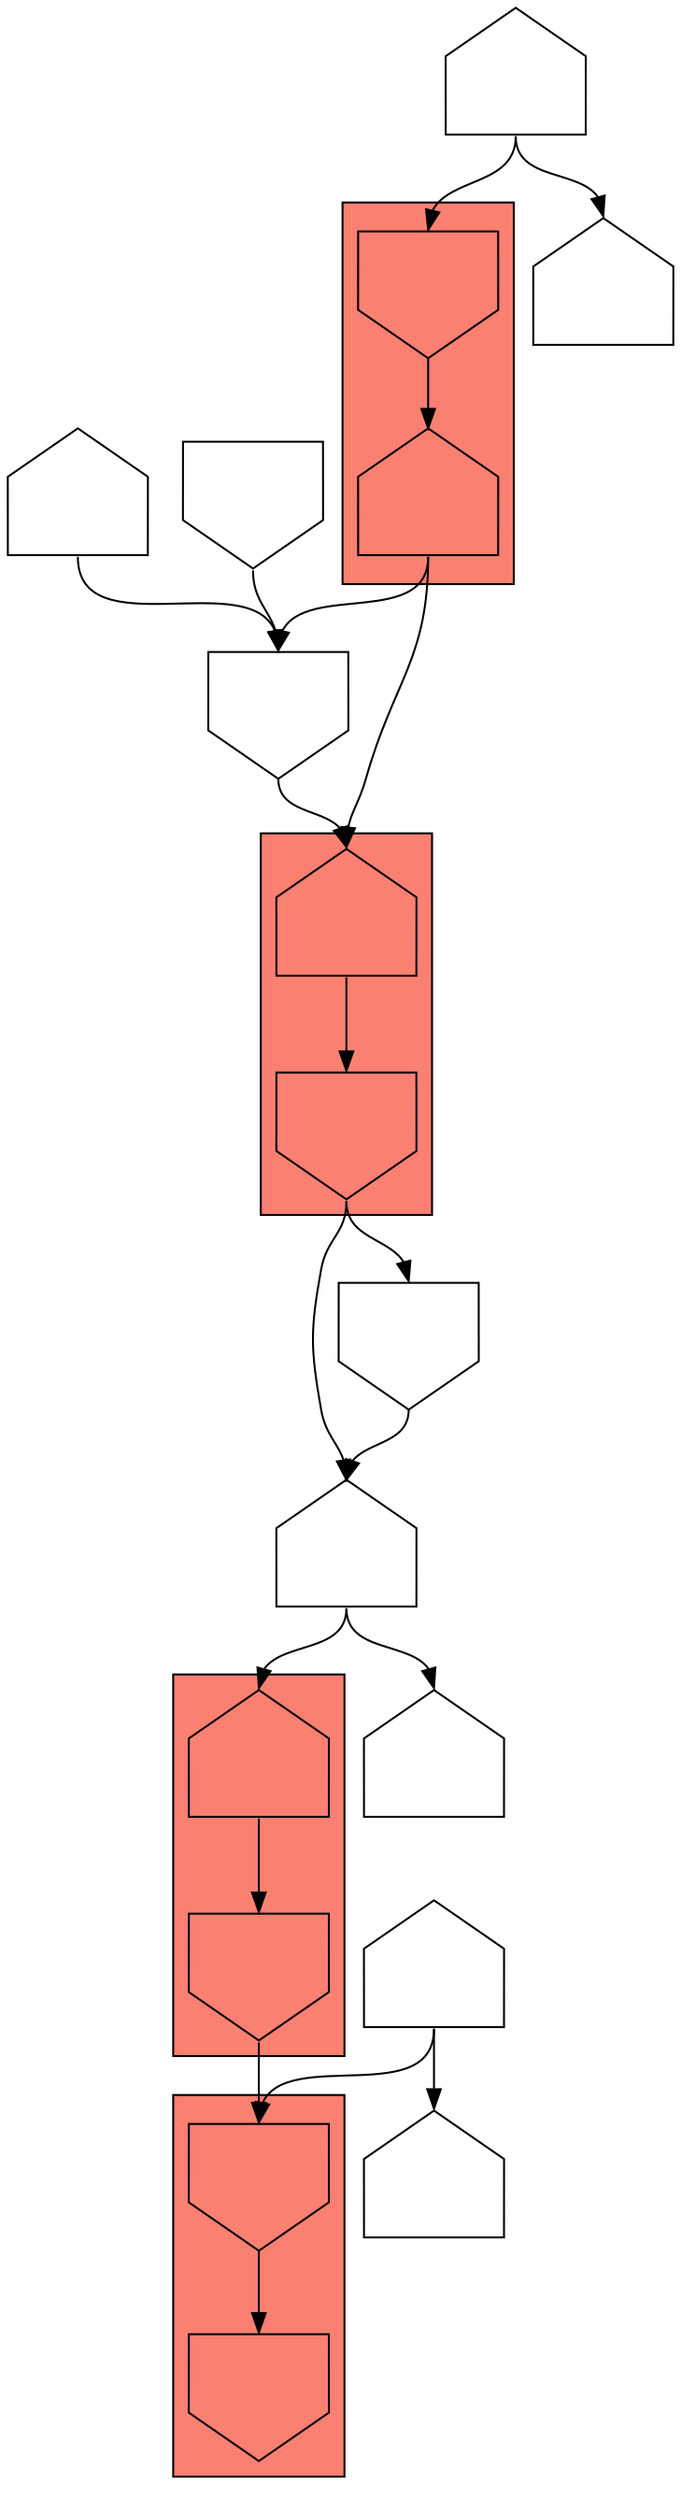 digraph asm {
	edge [headport=n,tailport=s];
subgraph cluster_C13586_4575 {
	13586 [label="",height=1,width=1,shape=invhouse];
	4575 [label="",height=1,width=1,shape=invhouse];
	style=filled;
	fillcolor=salmon;
}
subgraph cluster_C20981_11807 {
	20981 [label="",height=1,width=1,shape=house];
	11807 [label="",height=1,width=1,shape=invhouse];
	style=filled;
	fillcolor=salmon;
}
subgraph cluster_C11955_8564 {
	11955 [label="",height=1,width=1,shape=house];
	8564 [label="",height=1,width=1,shape=invhouse];
	style=filled;
	fillcolor=salmon;
}
subgraph cluster_C3934_19953 {
	3934 [label="",height=1,width=1,shape=invhouse];
	19953 [label="",height=1,width=1,shape=house];
	style=filled;
	fillcolor=salmon;
}
	8952 [label="",height=1,width=1,shape=house];
	20606 [label="",height=1,width=1,shape=house];
	19362 [label="",height=1,width=1,shape=house];
	438 [label="",height=1,width=1,shape=house];
	9597 [label="",height=1,width=1,shape=invhouse];
	21458 [label="",height=1,width=1,shape=invhouse];
	273 [label="",height=1,width=1,shape=house];
	19482 [label="",height=1,width=1,shape=invhouse];
	19067 [label="",height=1,width=1,shape=house];
	19135 [label="",height=1,width=1,shape=house];
	13586 -> 4575
	8952 -> 13586
	8952 -> 20606
	11807 -> 13586
	20981 -> 11807
	19362 -> 438
	19362 -> 20981
	8564 -> 9597
	8564 -> 19362
	9597 -> 19362
	11955 -> 8564
	19953 -> 11955
	19953 -> 21458
	21458 -> 11955
	273 -> 21458
	19482 -> 21458
	3934 -> 19953
	19067 -> 3934
	19067 -> 19135
}